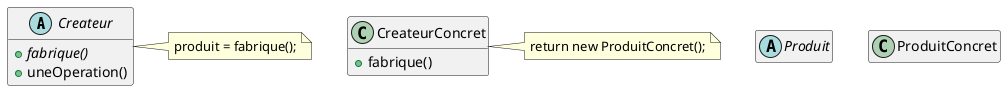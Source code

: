 @startuml

'-----------------------------------
' UML concepts illustrated
' JMB 2014
'-----------------------------------

'hide circle
hide empty members
hide empty methods


abstract class c as "Createur" {
}
note right: produit = fabrique();

abstract class p as "Produit"

c : {abstract} +fabrique()
c : +uneOperation()

class CreateurConcret {
	+fabrique()
}
note right: return new ProduitConcret();

'p <|-- ProduitConcret
class ProduitConcret
'c <|-- CreateurConcret

'p "+produit" <- c
'ProduitConcret <. CreateurConcret

@enduml
